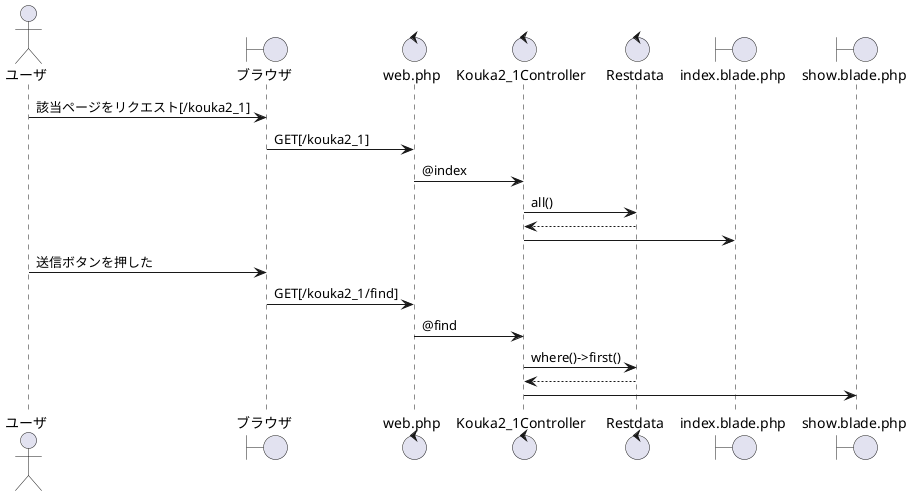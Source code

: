 @startuml 効果測定
    actor ユーザ
    boundary ブラウザ
    control web.php
    control Kouka2_1Controller
    control Restdata
    boundary index.blade.php
    boundary show.blade.php
        ユーザ -> ブラウザ :該当ページをリクエスト[/kouka2_1]
        ブラウザ -> web.php :GET[/kouka2_1]
        web.php -> Kouka2_1Controller :@index
        Kouka2_1Controller -> Restdata :all()
        Kouka2_1Controller <-- Restdata
        Kouka2_1Controller -> index.blade.php

        ユーザ -> ブラウザ :送信ボタンを押した
        ブラウザ -> web.php :GET[/kouka2_1/find]
        web.php -> Kouka2_1Controller :@find
        Kouka2_1Controller -> Restdata :where()->first()
        Kouka2_1Controller <-- Restdata
        Kouka2_1Controller -> show.blade.php
@enduml

/'alt + D でUML実行'/
